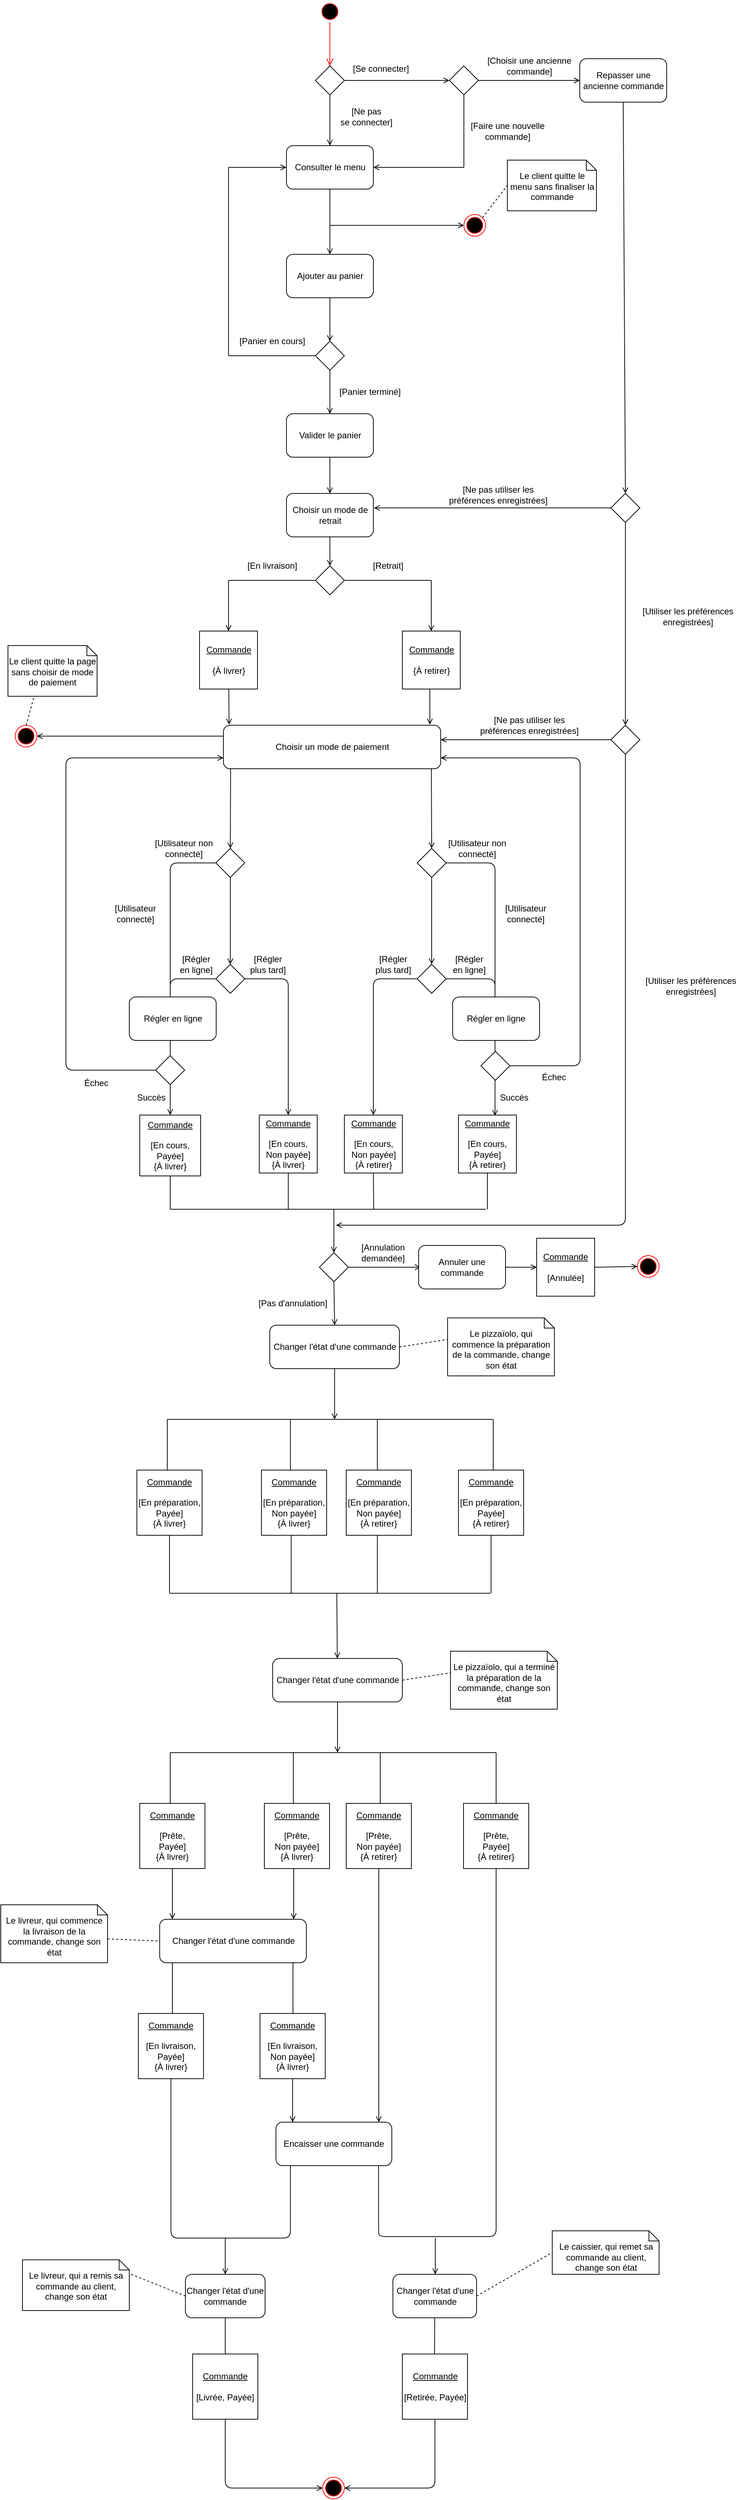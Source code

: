 <mxfile version="13.0.3" type="device"><diagram name="Page-1" id="0783ab3e-0a74-02c8-0abd-f7b4e66b4bec"><mxGraphModel dx="2881" dy="1176" grid="1" gridSize="10" guides="1" tooltips="1" connect="1" arrows="1" fold="1" page="1" pageScale="1" pageWidth="850" pageHeight="1100" background="#ffffff" math="0" shadow="0"><root><mxCell id="0"/><mxCell id="1" parent="0"/><mxCell id="glDgm6ormkpjMFwb1LlY-1" value="" style="ellipse;html=1;shape=startState;fillColor=#000000;strokeColor=#ff0000;" parent="1" vertex="1"><mxGeometry x="-30.5" y="470" width="30" height="30" as="geometry"/></mxCell><mxCell id="glDgm6ormkpjMFwb1LlY-2" value="" style="edgeStyle=orthogonalEdgeStyle;html=1;verticalAlign=bottom;endArrow=open;endSize=8;strokeColor=#ff0000;" parent="1" source="glDgm6ormkpjMFwb1LlY-1" edge="1"><mxGeometry relative="1" as="geometry"><mxPoint x="-15.5" y="560" as="targetPoint"/></mxGeometry></mxCell><mxCell id="glDgm6ormkpjMFwb1LlY-3" value="" style="rhombus;whiteSpace=wrap;html=1;" parent="1" vertex="1"><mxGeometry x="-35.5" y="560" width="40" height="40" as="geometry"/></mxCell><mxCell id="glDgm6ormkpjMFwb1LlY-4" value="" style="endArrow=open;html=1;exitX=1;exitY=0.5;exitDx=0;exitDy=0;endFill=0;" parent="1" source="glDgm6ormkpjMFwb1LlY-3" edge="1"><mxGeometry width="50" height="50" relative="1" as="geometry"><mxPoint x="9.5" y="580" as="sourcePoint"/><mxPoint x="149.5" y="580" as="targetPoint"/></mxGeometry></mxCell><mxCell id="glDgm6ormkpjMFwb1LlY-5" value="[Se connecter]" style="text;html=1;strokeColor=none;fillColor=none;align=center;verticalAlign=middle;whiteSpace=wrap;rounded=0;" parent="1" vertex="1"><mxGeometry x="9.5" y="554" width="90" height="20" as="geometry"/></mxCell><mxCell id="glDgm6ormkpjMFwb1LlY-6" value="" style="endArrow=none;html=1;exitX=0.5;exitY=1;exitDx=0;exitDy=0;" parent="1" source="glDgm6ormkpjMFwb1LlY-3" edge="1"><mxGeometry width="50" height="50" relative="1" as="geometry"><mxPoint x="279.5" y="670" as="sourcePoint"/><mxPoint x="-15.5" y="670" as="targetPoint"/></mxGeometry></mxCell><mxCell id="glDgm6ormkpjMFwb1LlY-7" value="[Ne pas&lt;br&gt;se connecter]" style="text;html=1;strokeColor=none;fillColor=none;align=center;verticalAlign=middle;whiteSpace=wrap;rounded=0;" parent="1" vertex="1"><mxGeometry x="-10.5" y="620" width="90" height="20" as="geometry"/></mxCell><mxCell id="t5PYLolgCMdTiSlX-gau-7" value="" style="edgeStyle=orthogonalEdgeStyle;rounded=0;orthogonalLoop=1;jettySize=auto;html=1;startArrow=open;startFill=0;endArrow=none;endFill=0;" parent="1" source="glDgm6ormkpjMFwb1LlY-8" target="glDgm6ormkpjMFwb1LlY-3" edge="1"><mxGeometry relative="1" as="geometry"/></mxCell><mxCell id="glDgm6ormkpjMFwb1LlY-8" value="Consulter le menu" style="rounded=1;whiteSpace=wrap;html=1;" parent="1" vertex="1"><mxGeometry x="-75.5" y="670" width="120" height="60" as="geometry"/></mxCell><mxCell id="glDgm6ormkpjMFwb1LlY-9" value="Repasser une ancienne commande" style="rounded=1;whiteSpace=wrap;html=1;" parent="1" vertex="1"><mxGeometry x="329.5" y="550" width="120" height="60" as="geometry"/></mxCell><mxCell id="glDgm6ormkpjMFwb1LlY-12" value="" style="rhombus;whiteSpace=wrap;html=1;" parent="1" vertex="1"><mxGeometry x="149.5" y="560" width="40" height="40" as="geometry"/></mxCell><mxCell id="glDgm6ormkpjMFwb1LlY-13" value="" style="endArrow=open;html=1;exitX=1;exitY=0.5;exitDx=0;exitDy=0;entryX=0;entryY=0.5;entryDx=0;entryDy=0;endFill=0;" parent="1" source="glDgm6ormkpjMFwb1LlY-12" target="glDgm6ormkpjMFwb1LlY-9" edge="1"><mxGeometry width="50" height="50" relative="1" as="geometry"><mxPoint x="279.5" y="670" as="sourcePoint"/><mxPoint x="329.5" y="620" as="targetPoint"/></mxGeometry></mxCell><mxCell id="glDgm6ormkpjMFwb1LlY-14" value="" style="endArrow=none;html=1;entryX=0.5;entryY=1;entryDx=0;entryDy=0;" parent="1" target="glDgm6ormkpjMFwb1LlY-12" edge="1"><mxGeometry width="50" height="50" relative="1" as="geometry"><mxPoint x="169.5" y="700" as="sourcePoint"/><mxPoint x="329.5" y="620" as="targetPoint"/></mxGeometry></mxCell><mxCell id="glDgm6ormkpjMFwb1LlY-15" value="" style="endArrow=none;html=1;exitX=1;exitY=0.5;exitDx=0;exitDy=0;startArrow=open;startFill=0;" parent="1" source="glDgm6ormkpjMFwb1LlY-8" edge="1"><mxGeometry width="50" height="50" relative="1" as="geometry"><mxPoint x="279.5" y="670" as="sourcePoint"/><mxPoint x="169.5" y="700" as="targetPoint"/></mxGeometry></mxCell><mxCell id="glDgm6ormkpjMFwb1LlY-16" value="" style="endArrow=none;html=1;entryX=0.5;entryY=1;entryDx=0;entryDy=0;endFill=0;startArrow=open;startFill=0;" parent="1" target="glDgm6ormkpjMFwb1LlY-8" edge="1"><mxGeometry width="50" height="50" relative="1" as="geometry"><mxPoint x="-15.5" y="820" as="sourcePoint"/><mxPoint x="369.5" y="790" as="targetPoint"/></mxGeometry></mxCell><mxCell id="glDgm6ormkpjMFwb1LlY-17" value="" style="endArrow=open;html=1;endFill=0;" parent="1" edge="1"><mxGeometry width="50" height="50" relative="1" as="geometry"><mxPoint x="-15.5" y="780" as="sourcePoint"/><mxPoint x="169.5" y="780" as="targetPoint"/></mxGeometry></mxCell><mxCell id="glDgm6ormkpjMFwb1LlY-19" value="&lt;br&gt;Le client quitte le menu sans finaliser la commande" style="shape=note;whiteSpace=wrap;html=1;size=14;verticalAlign=top;align=center;spacingTop=-6;" parent="1" vertex="1"><mxGeometry x="229.5" y="690" width="123" height="70" as="geometry"/></mxCell><mxCell id="glDgm6ormkpjMFwb1LlY-20" value="" style="endArrow=none;dashed=1;html=1;exitX=1;exitY=0;exitDx=0;exitDy=0;entryX=0;entryY=0.5;entryDx=0;entryDy=0;entryPerimeter=0;" parent="1" source="t5PYLolgCMdTiSlX-gau-8" target="glDgm6ormkpjMFwb1LlY-19" edge="1"><mxGeometry width="50" height="50" relative="1" as="geometry"><mxPoint x="203.642" y="765.858" as="sourcePoint"/><mxPoint x="369.5" y="790" as="targetPoint"/></mxGeometry></mxCell><mxCell id="glDgm6ormkpjMFwb1LlY-21" value="Ajouter au panier" style="rounded=1;whiteSpace=wrap;html=1;" parent="1" vertex="1"><mxGeometry x="-75.5" y="820" width="120" height="60" as="geometry"/></mxCell><mxCell id="glDgm6ormkpjMFwb1LlY-22" value="" style="endArrow=open;html=1;exitX=0.5;exitY=1;exitDx=0;exitDy=0;endFill=0;" parent="1" source="glDgm6ormkpjMFwb1LlY-21" edge="1"><mxGeometry width="50" height="50" relative="1" as="geometry"><mxPoint x="214.5" y="840" as="sourcePoint"/><mxPoint x="-15.5" y="940" as="targetPoint"/></mxGeometry></mxCell><mxCell id="glDgm6ormkpjMFwb1LlY-23" value="" style="rhombus;whiteSpace=wrap;html=1;" parent="1" vertex="1"><mxGeometry x="-35.5" y="940" width="40" height="40" as="geometry"/></mxCell><mxCell id="glDgm6ormkpjMFwb1LlY-24" value="" style="endArrow=none;html=1;exitX=0;exitY=0.5;exitDx=0;exitDy=0;" parent="1" source="glDgm6ormkpjMFwb1LlY-23" edge="1"><mxGeometry width="50" height="50" relative="1" as="geometry"><mxPoint x="214.5" y="840" as="sourcePoint"/><mxPoint x="-155.5" y="960" as="targetPoint"/></mxGeometry></mxCell><mxCell id="glDgm6ormkpjMFwb1LlY-25" value="" style="endArrow=none;html=1;" parent="1" edge="1"><mxGeometry width="50" height="50" relative="1" as="geometry"><mxPoint x="-155.5" y="960" as="sourcePoint"/><mxPoint x="-155.5" y="700" as="targetPoint"/><Array as="points"/></mxGeometry></mxCell><mxCell id="glDgm6ormkpjMFwb1LlY-27" value="" style="endArrow=open;html=1;entryX=0;entryY=0.5;entryDx=0;entryDy=0;endFill=0;" parent="1" target="glDgm6ormkpjMFwb1LlY-8" edge="1"><mxGeometry width="50" height="50" relative="1" as="geometry"><mxPoint x="-155.5" y="700" as="sourcePoint"/><mxPoint x="264.5" y="790" as="targetPoint"/></mxGeometry></mxCell><mxCell id="glDgm6ormkpjMFwb1LlY-28" value="" style="endArrow=open;html=1;exitX=0.5;exitY=1;exitDx=0;exitDy=0;entryX=0.5;entryY=0;entryDx=0;entryDy=0;endFill=0;" parent="1" source="glDgm6ormkpjMFwb1LlY-23" target="glDgm6ormkpjMFwb1LlY-32" edge="1"><mxGeometry width="50" height="50" relative="1" as="geometry"><mxPoint x="214.5" y="940" as="sourcePoint"/><mxPoint x="-15.5" y="1060" as="targetPoint"/></mxGeometry></mxCell><mxCell id="glDgm6ormkpjMFwb1LlY-29" value="[Panier terminé]" style="text;html=1;strokeColor=none;fillColor=none;align=center;verticalAlign=middle;whiteSpace=wrap;rounded=0;" parent="1" vertex="1"><mxGeometry x="-10.5" y="1000" width="100" height="20" as="geometry"/></mxCell><mxCell id="glDgm6ormkpjMFwb1LlY-30" value="[Panier en cours]" style="text;html=1;strokeColor=none;fillColor=none;align=center;verticalAlign=middle;whiteSpace=wrap;rounded=0;" parent="1" vertex="1"><mxGeometry x="-145.5" y="930" width="100" height="20" as="geometry"/></mxCell><mxCell id="glDgm6ormkpjMFwb1LlY-32" value="Valider le panier" style="rounded=1;whiteSpace=wrap;html=1;" parent="1" vertex="1"><mxGeometry x="-75.5" y="1040" width="120" height="60" as="geometry"/></mxCell><mxCell id="glDgm6ormkpjMFwb1LlY-33" value="" style="endArrow=open;html=1;exitX=0.5;exitY=1;exitDx=0;exitDy=0;entryX=0.5;entryY=0;entryDx=0;entryDy=0;endFill=0;" parent="1" source="glDgm6ormkpjMFwb1LlY-32" target="glDgm6ormkpjMFwb1LlY-39" edge="1"><mxGeometry width="50" height="50" relative="1" as="geometry"><mxPoint x="134.5" y="940" as="sourcePoint"/><mxPoint x="-15.5" y="1180" as="targetPoint"/></mxGeometry></mxCell><mxCell id="glDgm6ormkpjMFwb1LlY-35" value="" style="rhombus;whiteSpace=wrap;html=1;" parent="1" vertex="1"><mxGeometry x="-35.5" y="1250" width="40" height="40" as="geometry"/></mxCell><mxCell id="glDgm6ormkpjMFwb1LlY-36" value="" style="endArrow=none;html=1;exitX=1;exitY=0.5;exitDx=0;exitDy=0;" parent="1" source="glDgm6ormkpjMFwb1LlY-35" edge="1"><mxGeometry width="50" height="50" relative="1" as="geometry"><mxPoint x="124.5" y="1130" as="sourcePoint"/><mxPoint x="124.5" y="1270" as="targetPoint"/></mxGeometry></mxCell><mxCell id="glDgm6ormkpjMFwb1LlY-37" value="" style="endArrow=none;html=1;exitX=0;exitY=0.5;exitDx=0;exitDy=0;" parent="1" source="glDgm6ormkpjMFwb1LlY-35" edge="1"><mxGeometry width="50" height="50" relative="1" as="geometry"><mxPoint x="124.5" y="1130" as="sourcePoint"/><mxPoint x="-155.5" y="1270" as="targetPoint"/></mxGeometry></mxCell><mxCell id="glDgm6ormkpjMFwb1LlY-38" value="[En livraison]" style="text;html=1;strokeColor=none;fillColor=none;align=center;verticalAlign=middle;whiteSpace=wrap;rounded=0;" parent="1" vertex="1"><mxGeometry x="-135.5" y="1240" width="80" height="20" as="geometry"/></mxCell><mxCell id="glDgm6ormkpjMFwb1LlY-39" value="Choisir un mode de retrait" style="rounded=1;whiteSpace=wrap;html=1;" parent="1" vertex="1"><mxGeometry x="-75.5" y="1150" width="120" height="60" as="geometry"/></mxCell><mxCell id="glDgm6ormkpjMFwb1LlY-40" value="" style="endArrow=open;html=1;exitX=0.5;exitY=1;exitDx=0;exitDy=0;entryX=0.5;entryY=0;entryDx=0;entryDy=0;startArrow=none;startFill=0;endFill=0;" parent="1" source="glDgm6ormkpjMFwb1LlY-39" target="glDgm6ormkpjMFwb1LlY-35" edge="1"><mxGeometry width="50" height="50" relative="1" as="geometry"><mxPoint x="124.5" y="1060" as="sourcePoint"/><mxPoint x="174.5" y="1010" as="targetPoint"/></mxGeometry></mxCell><mxCell id="glDgm6ormkpjMFwb1LlY-41" value="[Retrait]" style="text;html=1;strokeColor=none;fillColor=none;align=center;verticalAlign=middle;whiteSpace=wrap;rounded=0;" parent="1" vertex="1"><mxGeometry x="24.5" y="1240" width="80" height="20" as="geometry"/></mxCell><mxCell id="glDgm6ormkpjMFwb1LlY-42" value="" style="endArrow=open;html=1;entryX=0.5;entryY=0;entryDx=0;entryDy=0;endFill=0;" parent="1" target="glDgm6ormkpjMFwb1LlY-53" edge="1"><mxGeometry width="50" height="50" relative="1" as="geometry"><mxPoint x="124.5" y="1270" as="sourcePoint"/><mxPoint x="124.5" y="1350" as="targetPoint"/></mxGeometry></mxCell><mxCell id="glDgm6ormkpjMFwb1LlY-43" value="" style="endArrow=open;html=1;entryX=0.026;entryY=-0.017;entryDx=0;entryDy=0;entryPerimeter=0;startArrow=none;startFill=0;endFill=0;" parent="1" source="glDgm6ormkpjMFwb1LlY-51" target="glDgm6ormkpjMFwb1LlY-44" edge="1"><mxGeometry width="50" height="50" relative="1" as="geometry"><mxPoint x="-155.5" y="1270" as="sourcePoint"/><mxPoint x="-165.5" y="1330" as="targetPoint"/></mxGeometry></mxCell><mxCell id="glDgm6ormkpjMFwb1LlY-44" value="Choisir un mode de paiement" style="rounded=1;whiteSpace=wrap;html=1;" parent="1" vertex="1"><mxGeometry x="-162.5" y="1470" width="300" height="60" as="geometry"/></mxCell><mxCell id="glDgm6ormkpjMFwb1LlY-45" value="" style="endArrow=open;html=1;exitX=0.5;exitY=1;exitDx=0;exitDy=0;endFill=0;entryX=0.5;entryY=0;entryDx=0;entryDy=0;" parent="1" source="tCuGm7VKqa7q5kzQoh0H-3" target="glDgm6ormkpjMFwb1LlY-54" edge="1"><mxGeometry width="50" height="50" relative="1" as="geometry"><mxPoint x="269.5" y="1400" as="sourcePoint"/><mxPoint x="-217.5" y="1740" as="targetPoint"/></mxGeometry></mxCell><mxCell id="glDgm6ormkpjMFwb1LlY-46" value="" style="endArrow=open;html=1;entryX=0.5;entryY=0;entryDx=0;entryDy=0;startArrow=none;startFill=0;endFill=0;" parent="1" target="glDgm6ormkpjMFwb1LlY-57" edge="1" source="tCuGm7VKqa7q5kzQoh0H-11"><mxGeometry width="50" height="50" relative="1" as="geometry"><mxPoint x="125.5" y="1531" as="sourcePoint"/><mxPoint x="127.5" y="1640" as="targetPoint"/></mxGeometry></mxCell><mxCell id="glDgm6ormkpjMFwb1LlY-50" value="" style="endArrow=none;html=1;" parent="1" source="glDgm6ormkpjMFwb1LlY-54" edge="1"><mxGeometry width="50" height="50" relative="1" as="geometry"><mxPoint x="-233" y="1820" as="sourcePoint"/><mxPoint x="-153" y="1820" as="targetPoint"/></mxGeometry></mxCell><mxCell id="glDgm6ormkpjMFwb1LlY-51" value="&lt;u&gt;Commande&lt;br&gt;&lt;br&gt;{&lt;/u&gt;À livrer}" style="whiteSpace=wrap;html=1;aspect=fixed;" parent="1" vertex="1"><mxGeometry x="-195.5" y="1340" width="80" height="80" as="geometry"/></mxCell><mxCell id="glDgm6ormkpjMFwb1LlY-52" value="" style="endArrow=open;html=1;entryX=0.5;entryY=0;entryDx=0;entryDy=0;startArrow=none;startFill=0;endFill=0;" parent="1" target="glDgm6ormkpjMFwb1LlY-51" edge="1"><mxGeometry width="50" height="50" relative="1" as="geometry"><mxPoint x="-155.5" y="1270" as="sourcePoint"/><mxPoint x="-155.9" y="1470.6" as="targetPoint"/></mxGeometry></mxCell><mxCell id="glDgm6ormkpjMFwb1LlY-53" value="&lt;u&gt;Commande&lt;br&gt;&lt;br&gt;{&lt;/u&gt;À retirer}" style="whiteSpace=wrap;html=1;aspect=fixed;" parent="1" vertex="1"><mxGeometry x="84.5" y="1340" width="80" height="80" as="geometry"/></mxCell><mxCell id="glDgm6ormkpjMFwb1LlY-54" value="" style="rhombus;whiteSpace=wrap;html=1;" parent="1" vertex="1"><mxGeometry x="-173" y="1800" width="40" height="40" as="geometry"/></mxCell><mxCell id="glDgm6ormkpjMFwb1LlY-57" value="" style="rhombus;whiteSpace=wrap;html=1;" parent="1" vertex="1"><mxGeometry x="105" y="1800" width="40" height="40" as="geometry"/></mxCell><mxCell id="glDgm6ormkpjMFwb1LlY-63" value="&lt;u&gt;Commande&lt;br&gt;&lt;/u&gt;&lt;br&gt;[En cours, Non payée]&lt;br&gt;{À retirer}" style="whiteSpace=wrap;html=1;aspect=fixed;" parent="1" vertex="1"><mxGeometry x="4.5" y="2008" width="80" height="80" as="geometry"/></mxCell><mxCell id="glDgm6ormkpjMFwb1LlY-64" value="[Régler en ligne]" style="text;html=1;strokeColor=none;fillColor=none;align=center;verticalAlign=middle;whiteSpace=wrap;rounded=0;" parent="1" vertex="1"><mxGeometry x="-226" y="1790" width="52" height="20" as="geometry"/></mxCell><mxCell id="glDgm6ormkpjMFwb1LlY-65" value="[Régler en ligne]" style="text;html=1;strokeColor=none;fillColor=none;align=center;verticalAlign=middle;whiteSpace=wrap;rounded=0;" parent="1" vertex="1"><mxGeometry x="151" y="1790" width="52" height="20" as="geometry"/></mxCell><mxCell id="glDgm6ormkpjMFwb1LlY-66" value="[Régler plus tard]" style="text;html=1;strokeColor=none;fillColor=none;align=center;verticalAlign=middle;whiteSpace=wrap;rounded=0;" parent="1" vertex="1"><mxGeometry x="-133" y="1790" width="64" height="20" as="geometry"/></mxCell><mxCell id="glDgm6ormkpjMFwb1LlY-67" value="[Régler plus tard]" style="text;html=1;strokeColor=none;fillColor=none;align=center;verticalAlign=middle;whiteSpace=wrap;rounded=0;" parent="1" vertex="1"><mxGeometry x="40" y="1790" width="64" height="20" as="geometry"/></mxCell><mxCell id="glDgm6ormkpjMFwb1LlY-68" value="&lt;u&gt;Commande&lt;br&gt;&lt;/u&gt;&lt;br&gt;[En cours,&lt;br&gt;Payée]&lt;br&gt;{À retirer}" style="whiteSpace=wrap;html=1;aspect=fixed;" parent="1" vertex="1"><mxGeometry x="162" y="2008" width="80" height="80" as="geometry"/></mxCell><mxCell id="glDgm6ormkpjMFwb1LlY-69" value="&lt;u&gt;Commande&lt;br&gt;&lt;/u&gt;&lt;br&gt;[En cours,&lt;br&gt;Non payée]&lt;br&gt;{À livrer}" style="whiteSpace=wrap;html=1;aspect=fixed;" parent="1" vertex="1"><mxGeometry x="-113" y="2008" width="80" height="80" as="geometry"/></mxCell><mxCell id="glDgm6ormkpjMFwb1LlY-70" value="&lt;u&gt;Commande&lt;br&gt;&lt;/u&gt;&lt;br&gt;[En cours,&lt;br&gt;Payée]&lt;br&gt;{À livrer}" style="whiteSpace=wrap;html=1;aspect=fixed;" parent="1" vertex="1"><mxGeometry x="-278" y="2008" width="84" height="84" as="geometry"/></mxCell><mxCell id="glDgm6ormkpjMFwb1LlY-71" value="" style="endArrow=none;html=1;exitX=0.5;exitY=1;exitDx=0;exitDy=0;" parent="1" source="glDgm6ormkpjMFwb1LlY-70" edge="1"><mxGeometry width="50" height="50" relative="1" as="geometry"><mxPoint x="-90" y="2088" as="sourcePoint"/><mxPoint x="-236" y="2138" as="targetPoint"/></mxGeometry></mxCell><mxCell id="glDgm6ormkpjMFwb1LlY-72" value="" style="endArrow=none;html=1;exitX=0.5;exitY=1;exitDx=0;exitDy=0;" parent="1" source="glDgm6ormkpjMFwb1LlY-69" edge="1"><mxGeometry width="50" height="50" relative="1" as="geometry"><mxPoint x="-90" y="2088" as="sourcePoint"/><mxPoint x="-73" y="2138" as="targetPoint"/></mxGeometry></mxCell><mxCell id="glDgm6ormkpjMFwb1LlY-73" value="" style="endArrow=none;html=1;exitX=0.5;exitY=1;exitDx=0;exitDy=0;" parent="1" source="glDgm6ormkpjMFwb1LlY-68" edge="1"><mxGeometry width="50" height="50" relative="1" as="geometry"><mxPoint x="-90" y="2088" as="sourcePoint"/><mxPoint x="202" y="2138" as="targetPoint"/></mxGeometry></mxCell><mxCell id="glDgm6ormkpjMFwb1LlY-74" value="" style="endArrow=none;html=1;exitX=0.5;exitY=1;exitDx=0;exitDy=0;" parent="1" source="glDgm6ormkpjMFwb1LlY-63" edge="1"><mxGeometry width="50" height="50" relative="1" as="geometry"><mxPoint x="220" y="2128" as="sourcePoint"/><mxPoint x="45" y="2138" as="targetPoint"/></mxGeometry></mxCell><mxCell id="glDgm6ormkpjMFwb1LlY-77" value="" style="endArrow=none;html=1;" parent="1" edge="1"><mxGeometry width="50" height="50" relative="1" as="geometry"><mxPoint x="-236" y="2138" as="sourcePoint"/><mxPoint x="200" y="2138" as="targetPoint"/></mxGeometry></mxCell><mxCell id="glDgm6ormkpjMFwb1LlY-78" value="" style="endArrow=none;html=1;endFill=0;startArrow=open;startFill=0;" parent="1" edge="1"><mxGeometry width="50" height="50" relative="1" as="geometry"><mxPoint x="-10" y="2198" as="sourcePoint"/><mxPoint x="-10" y="2138" as="targetPoint"/></mxGeometry></mxCell><mxCell id="glDgm6ormkpjMFwb1LlY-80" value="" style="rhombus;whiteSpace=wrap;html=1;" parent="1" vertex="1"><mxGeometry x="-30" y="2198" width="40" height="40" as="geometry"/></mxCell><mxCell id="glDgm6ormkpjMFwb1LlY-100" value="" style="endArrow=none;html=1;entryX=0.5;entryY=1;entryDx=0;entryDy=0;exitX=0.5;exitY=0;exitDx=0;exitDy=0;endFill=0;startArrow=open;startFill=0;" parent="1" source="glDgm6ormkpjMFwb1LlY-101" target="glDgm6ormkpjMFwb1LlY-9" edge="1"><mxGeometry width="50" height="50" relative="1" as="geometry"><mxPoint x="392.5" y="1130" as="sourcePoint"/><mxPoint x="42.5" y="970" as="targetPoint"/></mxGeometry></mxCell><mxCell id="glDgm6ormkpjMFwb1LlY-101" value="" style="rhombus;whiteSpace=wrap;html=1;" parent="1" vertex="1"><mxGeometry x="372.5" y="1150" width="40" height="40" as="geometry"/></mxCell><mxCell id="glDgm6ormkpjMFwb1LlY-104" value="" style="endArrow=none;html=1;entryX=0;entryY=0.5;entryDx=0;entryDy=0;exitX=1.008;exitY=0.333;exitDx=0;exitDy=0;exitPerimeter=0;startArrow=open;startFill=0;" parent="1" source="glDgm6ormkpjMFwb1LlY-39" target="glDgm6ormkpjMFwb1LlY-101" edge="1"><mxGeometry width="50" height="50" relative="1" as="geometry"><mxPoint x="-7.5" y="1020" as="sourcePoint"/><mxPoint x="42.5" y="970" as="targetPoint"/></mxGeometry></mxCell><mxCell id="glDgm6ormkpjMFwb1LlY-105" value="[Ne pas utiliser les préférences enregistrées]" style="text;html=1;strokeColor=none;fillColor=none;align=center;verticalAlign=middle;whiteSpace=wrap;rounded=0;" parent="1" vertex="1"><mxGeometry x="137.5" y="1142" width="158" height="20" as="geometry"/></mxCell><mxCell id="glDgm6ormkpjMFwb1LlY-106" value="" style="endArrow=none;html=1;entryX=0.5;entryY=1;entryDx=0;entryDy=0;startArrow=open;startFill=0;" parent="1" target="glDgm6ormkpjMFwb1LlY-101" edge="1"><mxGeometry width="50" height="50" relative="1" as="geometry"><mxPoint x="392.5" y="1470" as="sourcePoint"/><mxPoint x="42.5" y="1270" as="targetPoint"/></mxGeometry></mxCell><mxCell id="glDgm6ormkpjMFwb1LlY-107" value="[Utiliser les préférences enregistrées]" style="text;html=1;strokeColor=none;fillColor=none;align=center;verticalAlign=middle;whiteSpace=wrap;rounded=0;" parent="1" vertex="1"><mxGeometry x="409" y="1310" width="140" height="20" as="geometry"/></mxCell><mxCell id="glDgm6ormkpjMFwb1LlY-110" value="" style="rhombus;whiteSpace=wrap;html=1;" parent="1" vertex="1"><mxGeometry x="372.5" y="1470" width="40" height="40" as="geometry"/></mxCell><mxCell id="glDgm6ormkpjMFwb1LlY-111" value="" style="endArrow=none;html=1;entryX=0;entryY=0.5;entryDx=0;entryDy=0;exitX=1;exitY=0.333;exitDx=0;exitDy=0;exitPerimeter=0;startArrow=open;startFill=0;" parent="1" source="glDgm6ormkpjMFwb1LlY-44" target="glDgm6ormkpjMFwb1LlY-110" edge="1"><mxGeometry width="50" height="50" relative="1" as="geometry"><mxPoint x="-7.5" y="1520" as="sourcePoint"/><mxPoint x="42.5" y="1470" as="targetPoint"/></mxGeometry></mxCell><mxCell id="glDgm6ormkpjMFwb1LlY-119" value="" style="ellipse;html=1;shape=endState;fillColor=#000000;strokeColor=#ff0000;" parent="1" vertex="1"><mxGeometry x="-25.5" y="3888" width="30" height="30" as="geometry"/></mxCell><mxCell id="t5PYLolgCMdTiSlX-gau-1" value="[Choisir une ancienne commande]" style="text;html=1;strokeColor=none;fillColor=none;align=center;verticalAlign=middle;whiteSpace=wrap;rounded=0;" parent="1" vertex="1"><mxGeometry x="199.5" y="550" width="120" height="20" as="geometry"/></mxCell><mxCell id="t5PYLolgCMdTiSlX-gau-2" value="[Faire une nouvelle commande]" style="text;html=1;strokeColor=none;fillColor=none;align=center;verticalAlign=middle;whiteSpace=wrap;rounded=0;" parent="1" vertex="1"><mxGeometry x="169.5" y="640" width="120" height="20" as="geometry"/></mxCell><mxCell id="t5PYLolgCMdTiSlX-gau-3" value="[Utiliser les préférences enregistrées]" style="text;html=1;strokeColor=none;fillColor=none;align=center;verticalAlign=middle;whiteSpace=wrap;rounded=0;" parent="1" vertex="1"><mxGeometry x="412.5" y="1820" width="140" height="20" as="geometry"/></mxCell><mxCell id="t5PYLolgCMdTiSlX-gau-4" value="[Ne pas utiliser les préférences enregistrées]" style="text;html=1;strokeColor=none;fillColor=none;align=center;verticalAlign=middle;whiteSpace=wrap;rounded=0;" parent="1" vertex="1"><mxGeometry x="180.5" y="1460" width="158" height="20" as="geometry"/></mxCell><mxCell id="t5PYLolgCMdTiSlX-gau-8" value="" style="ellipse;html=1;shape=endState;fillColor=#000000;strokeColor=#ff0000;" parent="1" vertex="1"><mxGeometry x="169.5" y="765" width="30" height="30" as="geometry"/></mxCell><mxCell id="t5PYLolgCMdTiSlX-gau-39" value="" style="endArrow=none;html=1;exitX=0.5;exitY=1;exitDx=0;exitDy=0;" parent="1" source="t5PYLolgCMdTiSlX-gau-18" edge="1"><mxGeometry width="50" height="50" relative="1" as="geometry"><mxPoint x="-190" y="2648" as="sourcePoint"/><mxPoint x="-237" y="2668" as="targetPoint"/></mxGeometry></mxCell><mxCell id="glDgm6ormkpjMFwb1LlY-85" value="" style="endArrow=open;html=1;exitX=0.5;exitY=1;exitDx=0;exitDy=0;entryX=0.5;entryY=0;entryDx=0;entryDy=0;endFill=0;" parent="1" source="glDgm6ormkpjMFwb1LlY-80" target="glDgm6ormkpjMFwb1LlY-120" edge="1"><mxGeometry width="50" height="50" relative="1" as="geometry"><mxPoint x="-20" y="2208" as="sourcePoint"/><mxPoint x="-10" y="2318" as="targetPoint"/></mxGeometry></mxCell><mxCell id="glDgm6ormkpjMFwb1LlY-115" value="[Pas d'annulation]" style="text;html=1;strokeColor=none;fillColor=none;align=center;verticalAlign=middle;whiteSpace=wrap;rounded=0;" parent="1" vertex="1"><mxGeometry x="-120" y="2258" width="107" height="20" as="geometry"/></mxCell><mxCell id="glDgm6ormkpjMFwb1LlY-120" value="Changer l'état d'une commande" style="rounded=1;whiteSpace=wrap;html=1;" parent="1" vertex="1"><mxGeometry x="-98.5" y="2298" width="179" height="60" as="geometry"/></mxCell><mxCell id="glDgm6ormkpjMFwb1LlY-121" value="" style="endArrow=open;html=1;exitX=0.5;exitY=1;exitDx=0;exitDy=0;endFill=0;" parent="1" source="glDgm6ormkpjMFwb1LlY-120" edge="1"><mxGeometry width="50" height="50" relative="1" as="geometry"><mxPoint x="-10" y="2328" as="sourcePoint"/><mxPoint x="-9" y="2428" as="targetPoint"/></mxGeometry></mxCell><mxCell id="t5PYLolgCMdTiSlX-gau-10" value="" style="endArrow=none;dashed=1;html=1;exitX=1;exitY=0.5;exitDx=0;exitDy=0;entryX=0.004;entryY=0.371;entryDx=0;entryDy=0;entryPerimeter=0;" parent="1" source="glDgm6ormkpjMFwb1LlY-120" target="t5PYLolgCMdTiSlX-gau-11" edge="1"><mxGeometry width="50" height="50" relative="1" as="geometry"><mxPoint x="200" y="2398" as="sourcePoint"/><mxPoint x="150" y="2308" as="targetPoint"/></mxGeometry></mxCell><mxCell id="t5PYLolgCMdTiSlX-gau-11" value="&lt;br&gt;Le pizzaïolo, qui commence la préparation de la commande, change son état" style="shape=note;whiteSpace=wrap;html=1;size=14;verticalAlign=top;align=center;spacingTop=-6;" parent="1" vertex="1"><mxGeometry x="147" y="2288" width="147.5" height="80" as="geometry"/></mxCell><mxCell id="t5PYLolgCMdTiSlX-gau-13" value="" style="endArrow=none;html=1;" parent="1" edge="1"><mxGeometry width="50" height="50" relative="1" as="geometry"><mxPoint x="-240" y="2428" as="sourcePoint"/><mxPoint x="210" y="2428" as="targetPoint"/></mxGeometry></mxCell><mxCell id="t5PYLolgCMdTiSlX-gau-14" value="" style="endArrow=none;html=1;" parent="1" edge="1"><mxGeometry width="50" height="50" relative="1" as="geometry"><mxPoint x="210" y="2428" as="sourcePoint"/><mxPoint x="210" y="2498" as="targetPoint"/></mxGeometry></mxCell><mxCell id="t5PYLolgCMdTiSlX-gau-15" value="" style="endArrow=none;html=1;" parent="1" edge="1"><mxGeometry width="50" height="50" relative="1" as="geometry"><mxPoint x="50" y="2428" as="sourcePoint"/><mxPoint x="50" y="2498" as="targetPoint"/></mxGeometry></mxCell><mxCell id="t5PYLolgCMdTiSlX-gau-16" value="" style="endArrow=none;html=1;" parent="1" edge="1"><mxGeometry width="50" height="50" relative="1" as="geometry"><mxPoint x="-70" y="2428" as="sourcePoint"/><mxPoint x="-70" y="2498" as="targetPoint"/></mxGeometry></mxCell><mxCell id="t5PYLolgCMdTiSlX-gau-17" value="" style="endArrow=none;html=1;" parent="1" edge="1"><mxGeometry width="50" height="50" relative="1" as="geometry"><mxPoint x="-240" y="2428" as="sourcePoint"/><mxPoint x="-240" y="2498" as="targetPoint"/></mxGeometry></mxCell><mxCell id="t5PYLolgCMdTiSlX-gau-18" value="&lt;u&gt;Commande&lt;br&gt;&lt;/u&gt;&lt;br&gt;[En préparation,&lt;br&gt;Payée]&lt;br&gt;{À livrer}" style="whiteSpace=wrap;html=1;aspect=fixed;" parent="1" vertex="1"><mxGeometry x="-282" y="2498" width="90" height="90" as="geometry"/></mxCell><mxCell id="t5PYLolgCMdTiSlX-gau-19" value="&lt;u&gt;Commande&lt;br&gt;&lt;/u&gt;&lt;br&gt;[En préparation,&lt;br&gt;Non payée]&lt;br&gt;{À livrer}" style="whiteSpace=wrap;html=1;aspect=fixed;" parent="1" vertex="1"><mxGeometry x="-110" y="2498" width="90" height="90" as="geometry"/></mxCell><mxCell id="t5PYLolgCMdTiSlX-gau-20" value="&lt;u&gt;Commande&lt;br&gt;&lt;/u&gt;&lt;br&gt;[En préparation,&lt;br&gt;Payée]&lt;br&gt;{À retirer}" style="whiteSpace=wrap;html=1;aspect=fixed;" parent="1" vertex="1"><mxGeometry x="162" y="2498" width="90" height="90" as="geometry"/></mxCell><mxCell id="t5PYLolgCMdTiSlX-gau-21" value="&lt;u&gt;Commande&lt;br&gt;&lt;/u&gt;&lt;br&gt;[En préparation, Non payée]&lt;br&gt;{À retirer}" style="whiteSpace=wrap;html=1;aspect=fixed;" parent="1" vertex="1"><mxGeometry x="7" y="2498" width="90" height="90" as="geometry"/></mxCell><mxCell id="t5PYLolgCMdTiSlX-gau-40" value="" style="endArrow=none;html=1;exitX=0.5;exitY=1;exitDx=0;exitDy=0;" parent="1" edge="1"><mxGeometry width="50" height="50" relative="1" as="geometry"><mxPoint x="-69" y="2588" as="sourcePoint"/><mxPoint x="-69" y="2668" as="targetPoint"/></mxGeometry></mxCell><mxCell id="t5PYLolgCMdTiSlX-gau-42" value="" style="endArrow=none;html=1;exitX=0.5;exitY=1;exitDx=0;exitDy=0;" parent="1" edge="1"><mxGeometry width="50" height="50" relative="1" as="geometry"><mxPoint x="50" y="2588" as="sourcePoint"/><mxPoint x="50" y="2668" as="targetPoint"/></mxGeometry></mxCell><mxCell id="t5PYLolgCMdTiSlX-gau-43" value="" style="endArrow=none;html=1;exitX=0.5;exitY=1;exitDx=0;exitDy=0;" parent="1" edge="1"><mxGeometry width="50" height="50" relative="1" as="geometry"><mxPoint x="207" y="2588" as="sourcePoint"/><mxPoint x="207" y="2668" as="targetPoint"/></mxGeometry></mxCell><mxCell id="t5PYLolgCMdTiSlX-gau-44" value="" style="endArrow=none;html=1;" parent="1" edge="1"><mxGeometry width="50" height="50" relative="1" as="geometry"><mxPoint x="-237" y="2668" as="sourcePoint"/><mxPoint x="206" y="2668" as="targetPoint"/></mxGeometry></mxCell><mxCell id="t5PYLolgCMdTiSlX-gau-24" value="" style="endArrow=open;html=1;endFill=0;" parent="1" target="t5PYLolgCMdTiSlX-gau-26" edge="1"><mxGeometry width="50" height="50" relative="1" as="geometry"><mxPoint x="-6" y="2668" as="sourcePoint"/><mxPoint x="70" y="2718" as="targetPoint"/></mxGeometry></mxCell><mxCell id="t5PYLolgCMdTiSlX-gau-26" value="Changer l'état d'une commande" style="rounded=1;whiteSpace=wrap;html=1;" parent="1" vertex="1"><mxGeometry x="-94.5" y="2758" width="179" height="60" as="geometry"/></mxCell><mxCell id="t5PYLolgCMdTiSlX-gau-27" value="" style="endArrow=open;html=1;exitX=0.5;exitY=1;exitDx=0;exitDy=0;endFill=0;" parent="1" source="t5PYLolgCMdTiSlX-gau-26" edge="1"><mxGeometry width="50" height="50" relative="1" as="geometry"><mxPoint x="-6" y="2788" as="sourcePoint"/><mxPoint x="-5" y="2888" as="targetPoint"/></mxGeometry></mxCell><mxCell id="t5PYLolgCMdTiSlX-gau-28" value="" style="endArrow=none;dashed=1;html=1;exitX=1;exitY=0.5;exitDx=0;exitDy=0;entryX=0.004;entryY=0.371;entryDx=0;entryDy=0;entryPerimeter=0;" parent="1" source="t5PYLolgCMdTiSlX-gau-26" target="t5PYLolgCMdTiSlX-gau-29" edge="1"><mxGeometry width="50" height="50" relative="1" as="geometry"><mxPoint x="204" y="2858" as="sourcePoint"/><mxPoint x="154" y="2768" as="targetPoint"/></mxGeometry></mxCell><mxCell id="t5PYLolgCMdTiSlX-gau-29" value="&lt;br&gt;Le pizzaïolo, qui a terminé la préparation de la commande, change son état" style="shape=note;whiteSpace=wrap;html=1;size=14;verticalAlign=top;align=center;spacingTop=-6;" parent="1" vertex="1"><mxGeometry x="151" y="2748" width="147.5" height="80" as="geometry"/></mxCell><mxCell id="t5PYLolgCMdTiSlX-gau-30" value="" style="endArrow=none;html=1;" parent="1" edge="1"><mxGeometry width="50" height="50" relative="1" as="geometry"><mxPoint x="-236" y="2888" as="sourcePoint"/><mxPoint x="214" y="2888" as="targetPoint"/></mxGeometry></mxCell><mxCell id="t5PYLolgCMdTiSlX-gau-31" value="" style="endArrow=none;html=1;" parent="1" edge="1"><mxGeometry width="50" height="50" relative="1" as="geometry"><mxPoint x="214" y="2888" as="sourcePoint"/><mxPoint x="214" y="2958" as="targetPoint"/></mxGeometry></mxCell><mxCell id="t5PYLolgCMdTiSlX-gau-32" value="" style="endArrow=none;html=1;" parent="1" edge="1"><mxGeometry width="50" height="50" relative="1" as="geometry"><mxPoint x="54" y="2888" as="sourcePoint"/><mxPoint x="54" y="2958" as="targetPoint"/></mxGeometry></mxCell><mxCell id="t5PYLolgCMdTiSlX-gau-33" value="" style="endArrow=none;html=1;" parent="1" edge="1"><mxGeometry width="50" height="50" relative="1" as="geometry"><mxPoint x="-66" y="2888" as="sourcePoint"/><mxPoint x="-66" y="2958" as="targetPoint"/></mxGeometry></mxCell><mxCell id="t5PYLolgCMdTiSlX-gau-34" value="" style="endArrow=none;html=1;" parent="1" edge="1"><mxGeometry width="50" height="50" relative="1" as="geometry"><mxPoint x="-236" y="2888" as="sourcePoint"/><mxPoint x="-236" y="2958" as="targetPoint"/></mxGeometry></mxCell><mxCell id="t5PYLolgCMdTiSlX-gau-35" value="&lt;u&gt;Commande&lt;br&gt;&lt;/u&gt;&lt;br&gt;[Prête,&lt;br&gt;Payée]&lt;br&gt;{À livrer}" style="whiteSpace=wrap;html=1;aspect=fixed;" parent="1" vertex="1"><mxGeometry x="-278" y="2958" width="90" height="90" as="geometry"/></mxCell><mxCell id="t5PYLolgCMdTiSlX-gau-36" value="&lt;u&gt;Commande&lt;br&gt;&lt;/u&gt;&lt;br&gt;[Prête,&lt;br&gt;Non payée]&lt;br&gt;{À livrer}" style="whiteSpace=wrap;html=1;aspect=fixed;" parent="1" vertex="1"><mxGeometry x="-106" y="2958" width="90" height="90" as="geometry"/></mxCell><mxCell id="t5PYLolgCMdTiSlX-gau-37" value="&lt;u&gt;Commande&lt;br&gt;&lt;/u&gt;&lt;br&gt;[Prête,&lt;br&gt;Payée]&lt;br&gt;{À retirer}" style="whiteSpace=wrap;html=1;aspect=fixed;" parent="1" vertex="1"><mxGeometry x="169" y="2958" width="90" height="90" as="geometry"/></mxCell><mxCell id="t5PYLolgCMdTiSlX-gau-38" value="&lt;u&gt;Commande&lt;br&gt;&lt;/u&gt;&lt;br&gt;[Prête, &lt;br&gt;Non payée]&lt;br&gt;{À retirer}" style="whiteSpace=wrap;html=1;aspect=fixed;" parent="1" vertex="1"><mxGeometry x="7" y="2958" width="90" height="90" as="geometry"/></mxCell><mxCell id="t5PYLolgCMdTiSlX-gau-58" value="" style="endArrow=open;html=1;exitX=0.5;exitY=1;exitDx=0;exitDy=0;endFill=0;" parent="1" source="t5PYLolgCMdTiSlX-gau-35" edge="1"><mxGeometry width="50" height="50" relative="1" as="geometry"><mxPoint x="170" y="3088" as="sourcePoint"/><mxPoint x="-233" y="3118" as="targetPoint"/></mxGeometry></mxCell><mxCell id="t5PYLolgCMdTiSlX-gau-59" value="" style="endArrow=open;html=1;exitX=0.5;exitY=1;exitDx=0;exitDy=0;endFill=0;" parent="1" edge="1"><mxGeometry width="50" height="50" relative="1" as="geometry"><mxPoint x="-65.5" y="3048" as="sourcePoint"/><mxPoint x="-65.5" y="3118" as="targetPoint"/></mxGeometry></mxCell><mxCell id="t5PYLolgCMdTiSlX-gau-60" value="Changer l'état d'une commande" style="rounded=1;whiteSpace=wrap;html=1;" parent="1" vertex="1"><mxGeometry x="-250.5" y="3118" width="202.5" height="60" as="geometry"/></mxCell><mxCell id="t5PYLolgCMdTiSlX-gau-61" value="&lt;br&gt;Le livreur, qui commence la livraison de la commande, change son état" style="shape=note;whiteSpace=wrap;html=1;size=14;verticalAlign=top;align=center;spacingTop=-6;" parent="1" vertex="1"><mxGeometry x="-470" y="3098" width="147.5" height="80" as="geometry"/></mxCell><mxCell id="t5PYLolgCMdTiSlX-gau-62" value="" style="endArrow=none;dashed=1;html=1;exitX=0;exitY=0;exitDx=147.5;exitDy=47;exitPerimeter=0;entryX=0;entryY=0.5;entryDx=0;entryDy=0;" parent="1" source="t5PYLolgCMdTiSlX-gau-61" target="t5PYLolgCMdTiSlX-gau-60" edge="1"><mxGeometry width="50" height="50" relative="1" as="geometry"><mxPoint x="170" y="3088" as="sourcePoint"/><mxPoint x="220" y="3038" as="targetPoint"/></mxGeometry></mxCell><mxCell id="t5PYLolgCMdTiSlX-gau-45" value="" style="endArrow=none;html=1;exitX=0.5;exitY=1;exitDx=0;exitDy=0;" parent="1" edge="1"><mxGeometry width="50" height="50" relative="1" as="geometry"><mxPoint x="-233" y="3178" as="sourcePoint"/><mxPoint x="-233" y="3248" as="targetPoint"/></mxGeometry></mxCell><mxCell id="t5PYLolgCMdTiSlX-gau-49" value="" style="endArrow=none;html=1;exitX=0.5;exitY=1;exitDx=0;exitDy=0;" parent="1" edge="1"><mxGeometry width="50" height="50" relative="1" as="geometry"><mxPoint x="-66.5" y="3178" as="sourcePoint"/><mxPoint x="-66.5" y="3248" as="targetPoint"/></mxGeometry></mxCell><mxCell id="t5PYLolgCMdTiSlX-gau-50" value="&lt;u&gt;Commande&lt;br&gt;&lt;/u&gt;&lt;br&gt;[En livraison,&lt;br&gt;Payée]&lt;br&gt;{À livrer}" style="whiteSpace=wrap;html=1;aspect=fixed;" parent="1" vertex="1"><mxGeometry x="-280" y="3248" width="90" height="90" as="geometry"/></mxCell><mxCell id="t5PYLolgCMdTiSlX-gau-51" value="&lt;u&gt;Commande&lt;br&gt;&lt;/u&gt;&lt;br&gt;[En livraison,&lt;br&gt;Non payée]&lt;br&gt;{À livrer}" style="whiteSpace=wrap;html=1;aspect=fixed;" parent="1" vertex="1"><mxGeometry x="-112" y="3248" width="90" height="90" as="geometry"/></mxCell><mxCell id="t5PYLolgCMdTiSlX-gau-68" value="" style="endArrow=none;html=1;entryX=0.5;entryY=1;entryDx=0;entryDy=0;endFill=0;startArrow=open;startFill=0;" parent="1" target="t5PYLolgCMdTiSlX-gau-38" edge="1"><mxGeometry width="50" height="50" relative="1" as="geometry"><mxPoint x="52" y="3398" as="sourcePoint"/><mxPoint x="120" y="3158" as="targetPoint"/></mxGeometry></mxCell><mxCell id="t5PYLolgCMdTiSlX-gau-69" value="" style="endArrow=none;html=1;entryX=0.5;entryY=1;entryDx=0;entryDy=0;startArrow=none;startFill=0;" parent="1" target="t5PYLolgCMdTiSlX-gau-37" edge="1"><mxGeometry width="50" height="50" relative="1" as="geometry"><mxPoint x="214" y="3478" as="sourcePoint"/><mxPoint x="120" y="3158" as="targetPoint"/></mxGeometry></mxCell><mxCell id="t5PYLolgCMdTiSlX-gau-70" value="&lt;br&gt;Le caissier, qui remet sa commande au client, change son état" style="shape=note;whiteSpace=wrap;html=1;size=14;verticalAlign=top;align=center;spacingTop=-6;" parent="1" vertex="1"><mxGeometry x="291.5" y="3548" width="147.5" height="60" as="geometry"/></mxCell><mxCell id="t5PYLolgCMdTiSlX-gau-71" value="" style="endArrow=none;dashed=1;html=1;entryX=0;entryY=0.5;entryDx=0;entryDy=0;entryPerimeter=0;exitX=1;exitY=0.5;exitDx=0;exitDy=0;" parent="1" source="t5PYLolgCMdTiSlX-gau-90" target="t5PYLolgCMdTiSlX-gau-70" edge="1"><mxGeometry width="50" height="50" relative="1" as="geometry"><mxPoint x="271.75" y="3428" as="sourcePoint"/><mxPoint x="120" y="3158" as="targetPoint"/></mxGeometry></mxCell><mxCell id="t5PYLolgCMdTiSlX-gau-74" value="" style="endArrow=none;html=1;exitX=0.95;exitY=-0.017;exitDx=0;exitDy=0;exitPerimeter=0;endFill=0;startArrow=open;startFill=0;" parent="1" source="glDgm6ormkpjMFwb1LlY-44" edge="1"><mxGeometry width="50" height="50" relative="1" as="geometry"><mxPoint x="72.5" y="1300" as="sourcePoint"/><mxPoint x="122.5" y="1420" as="targetPoint"/></mxGeometry></mxCell><mxCell id="t5PYLolgCMdTiSlX-gau-76" value="" style="endArrow=none;html=1;entryX=0.5;entryY=1;entryDx=0;entryDy=0;endFill=0;startArrow=open;startFill=0;" parent="1" target="t5PYLolgCMdTiSlX-gau-51" edge="1"><mxGeometry width="50" height="50" relative="1" as="geometry"><mxPoint x="-67" y="3398" as="sourcePoint"/><mxPoint x="120" y="3358" as="targetPoint"/></mxGeometry></mxCell><mxCell id="t5PYLolgCMdTiSlX-gau-77" value="Encaisser une commande" style="rounded=1;whiteSpace=wrap;html=1;" parent="1" vertex="1"><mxGeometry x="-90" y="3398" width="160" height="60" as="geometry"/></mxCell><mxCell id="t5PYLolgCMdTiSlX-gau-78" value="" style="endArrow=none;html=1;entryX=0.5;entryY=1;entryDx=0;entryDy=0;endFill=0;startArrow=none;startFill=0;edgeStyle=orthogonalEdgeStyle;" parent="1" target="t5PYLolgCMdTiSlX-gau-50" edge="1"><mxGeometry width="50" height="50" relative="1" as="geometry"><mxPoint x="-150" y="3558" as="sourcePoint"/><mxPoint x="120" y="3358" as="targetPoint"/><Array as="points"><mxPoint x="-235" y="3528"/><mxPoint x="-235" y="3528"/></Array></mxGeometry></mxCell><mxCell id="t5PYLolgCMdTiSlX-gau-79" value="" style="endArrow=none;html=1;endFill=0;edgeStyle=orthogonalEdgeStyle;" parent="1" edge="1"><mxGeometry width="50" height="50" relative="1" as="geometry"><mxPoint x="-70" y="3458" as="sourcePoint"/><mxPoint x="-150" y="3558" as="targetPoint"/><Array as="points"><mxPoint x="-70" y="3558"/><mxPoint x="-150" y="3558"/></Array></mxGeometry></mxCell><mxCell id="t5PYLolgCMdTiSlX-gau-80" value="" style="endArrow=none;html=1;endFill=0;edgeStyle=orthogonalEdgeStyle;" parent="1" edge="1"><mxGeometry width="50" height="50" relative="1" as="geometry"><mxPoint x="51.71" y="3458" as="sourcePoint"/><mxPoint x="130" y="3556" as="targetPoint"/><Array as="points"><mxPoint x="52" y="3538"/><mxPoint x="52" y="3538"/></Array></mxGeometry></mxCell><mxCell id="t5PYLolgCMdTiSlX-gau-81" value="" style="endArrow=none;html=1;entryX=0.5;entryY=1;entryDx=0;entryDy=0;endFill=0;startArrow=none;startFill=0;edgeStyle=orthogonalEdgeStyle;" parent="1" edge="1"><mxGeometry width="50" height="50" relative="1" as="geometry"><mxPoint x="130" y="3556" as="sourcePoint"/><mxPoint x="214" y="3458" as="targetPoint"/><Array as="points"><mxPoint x="130" y="3556"/><mxPoint x="214" y="3556"/></Array></mxGeometry></mxCell><mxCell id="t5PYLolgCMdTiSlX-gau-82" value="" style="endArrow=none;html=1;endFill=0;startArrow=open;startFill=0;" parent="1" source="t5PYLolgCMdTiSlX-gau-83" edge="1"><mxGeometry width="50" height="50" relative="1" as="geometry"><mxPoint x="-160" y="3678" as="sourcePoint"/><mxPoint x="-160" y="3558" as="targetPoint"/></mxGeometry></mxCell><mxCell id="t5PYLolgCMdTiSlX-gau-83" value="Changer l'état d'une commande" style="rounded=1;whiteSpace=wrap;html=1;" parent="1" vertex="1"><mxGeometry x="-215" y="3608" width="110" height="60" as="geometry"/></mxCell><mxCell id="t5PYLolgCMdTiSlX-gau-84" value="" style="endArrow=none;html=1;" parent="1" target="t5PYLolgCMdTiSlX-gau-83" edge="1"><mxGeometry width="50" height="50" relative="1" as="geometry"><mxPoint x="-160" y="3718" as="sourcePoint"/><mxPoint x="-160.0" y="3558" as="targetPoint"/></mxGeometry></mxCell><mxCell id="t5PYLolgCMdTiSlX-gau-85" value="&lt;br&gt;Le livreur, qui a remis sa commande au client, change son état" style="shape=note;whiteSpace=wrap;html=1;size=14;verticalAlign=top;align=center;spacingTop=-6;" parent="1" vertex="1"><mxGeometry x="-440" y="3588" width="147.5" height="70" as="geometry"/></mxCell><mxCell id="t5PYLolgCMdTiSlX-gau-87" value="" style="endArrow=none;dashed=1;html=1;entryX=0;entryY=0.5;entryDx=0;entryDy=0;" parent="1" target="t5PYLolgCMdTiSlX-gau-83" edge="1"><mxGeometry width="50" height="50" relative="1" as="geometry"><mxPoint x="-290" y="3608" as="sourcePoint"/><mxPoint x="-40" y="3508" as="targetPoint"/></mxGeometry></mxCell><mxCell id="t5PYLolgCMdTiSlX-gau-88" value="&lt;u&gt;Commande&lt;br&gt;&lt;/u&gt;&lt;br&gt;[Livrée, Payée]" style="whiteSpace=wrap;html=1;aspect=fixed;" parent="1" vertex="1"><mxGeometry x="-205" y="3718" width="90" height="90" as="geometry"/></mxCell><mxCell id="t5PYLolgCMdTiSlX-gau-89" value="" style="endArrow=none;html=1;endFill=0;startArrow=open;startFill=0;" parent="1" edge="1"><mxGeometry width="50" height="50" relative="1" as="geometry"><mxPoint x="130" y="3608" as="sourcePoint"/><mxPoint x="130" y="3558" as="targetPoint"/></mxGeometry></mxCell><mxCell id="t5PYLolgCMdTiSlX-gau-90" value="Changer l'état d'une commande" style="rounded=1;whiteSpace=wrap;html=1;" parent="1" vertex="1"><mxGeometry x="71.5" y="3608" width="115.5" height="60" as="geometry"/></mxCell><mxCell id="t5PYLolgCMdTiSlX-gau-91" value="" style="endArrow=none;html=1;entryX=0.5;entryY=1;entryDx=0;entryDy=0;" parent="1" target="t5PYLolgCMdTiSlX-gau-90" edge="1"><mxGeometry width="50" height="50" relative="1" as="geometry"><mxPoint x="129" y="3718" as="sourcePoint"/><mxPoint x="40" y="3638" as="targetPoint"/></mxGeometry></mxCell><mxCell id="t5PYLolgCMdTiSlX-gau-92" value="&lt;u&gt;Commande&lt;br&gt;&lt;/u&gt;&lt;br&gt;[Retirée, Payée]" style="whiteSpace=wrap;html=1;aspect=fixed;" parent="1" vertex="1"><mxGeometry x="84.5" y="3718" width="90" height="90" as="geometry"/></mxCell><mxCell id="t5PYLolgCMdTiSlX-gau-93" value="" style="endArrow=open;html=1;exitX=0.5;exitY=1;exitDx=0;exitDy=0;edgeStyle=orthogonalEdgeStyle;entryX=0;entryY=0.5;entryDx=0;entryDy=0;startArrow=none;startFill=0;endFill=0;" parent="1" source="t5PYLolgCMdTiSlX-gau-88" target="glDgm6ormkpjMFwb1LlY-119" edge="1"><mxGeometry width="50" height="50" relative="1" as="geometry"><mxPoint x="-10" y="3688" as="sourcePoint"/><mxPoint x="-160" y="3908" as="targetPoint"/></mxGeometry></mxCell><mxCell id="t5PYLolgCMdTiSlX-gau-94" value="" style="endArrow=none;html=1;entryX=0.5;entryY=1;entryDx=0;entryDy=0;edgeStyle=orthogonalEdgeStyle;exitX=1;exitY=0.5;exitDx=0;exitDy=0;startArrow=open;startFill=0;" parent="1" source="glDgm6ormkpjMFwb1LlY-119" target="t5PYLolgCMdTiSlX-gau-92" edge="1"><mxGeometry width="50" height="50" relative="1" as="geometry"><mxPoint x="130" y="3918" as="sourcePoint"/><mxPoint x="40" y="3638" as="targetPoint"/></mxGeometry></mxCell><mxCell id="tCuGm7VKqa7q5kzQoh0H-1" value="" style="endArrow=open;html=1;exitX=0.5;exitY=1;exitDx=0;exitDy=0;edgeStyle=orthogonalEdgeStyle;endFill=0;" edge="1" parent="1" source="glDgm6ormkpjMFwb1LlY-110"><mxGeometry width="50" height="50" relative="1" as="geometry"><mxPoint x="472.5" y="1680" as="sourcePoint"/><mxPoint x="-7" y="2160" as="targetPoint"/><Array as="points"><mxPoint x="393" y="2160"/><mxPoint x="-7" y="2160"/></Array></mxGeometry></mxCell><mxCell id="tCuGm7VKqa7q5kzQoh0H-3" value="" style="rhombus;whiteSpace=wrap;html=1;" vertex="1" parent="1"><mxGeometry x="-173" y="1640" width="40" height="40" as="geometry"/></mxCell><mxCell id="tCuGm7VKqa7q5kzQoh0H-5" value="" style="endArrow=open;html=1;endFill=0;entryX=0.5;entryY=0;entryDx=0;entryDy=0;exitX=0.033;exitY=1;exitDx=0;exitDy=0;exitPerimeter=0;" edge="1" parent="1" source="glDgm6ormkpjMFwb1LlY-44" target="tCuGm7VKqa7q5kzQoh0H-3"><mxGeometry width="50" height="50" relative="1" as="geometry"><mxPoint x="-137.5" y="1560" as="sourcePoint"/><mxPoint x="-137.5" y="1630" as="targetPoint"/></mxGeometry></mxCell><mxCell id="tCuGm7VKqa7q5kzQoh0H-6" value="" style="endArrow=none;html=1;exitX=0;exitY=0.5;exitDx=0;exitDy=0;edgeStyle=orthogonalEdgeStyle;" edge="1" parent="1"><mxGeometry width="50" height="50" relative="1" as="geometry"><mxPoint x="-172" y="1660" as="sourcePoint"/><mxPoint x="-236" y="1830" as="targetPoint"/><Array as="points"><mxPoint x="-236" y="1660"/></Array></mxGeometry></mxCell><mxCell id="tCuGm7VKqa7q5kzQoh0H-7" value="" style="endArrow=open;html=1;entryX=0.5;entryY=0;entryDx=0;entryDy=0;edgeStyle=orthogonalEdgeStyle;endFill=0;exitX=0.5;exitY=1;exitDx=0;exitDy=0;" edge="1" parent="1" source="tCuGm7VKqa7q5kzQoh0H-25" target="glDgm6ormkpjMFwb1LlY-70"><mxGeometry width="50" height="50" relative="1" as="geometry"><mxPoint x="-260" y="1980" as="sourcePoint"/><mxPoint x="242.5" y="1700" as="targetPoint"/><Array as="points"><mxPoint x="-236" y="1970"/></Array></mxGeometry></mxCell><mxCell id="tCuGm7VKqa7q5kzQoh0H-8" value="" style="endArrow=open;html=1;exitX=1;exitY=0.5;exitDx=0;exitDy=0;entryX=0.5;entryY=0;entryDx=0;entryDy=0;edgeStyle=orthogonalEdgeStyle;endFill=0;" edge="1" parent="1" source="glDgm6ormkpjMFwb1LlY-54" target="glDgm6ormkpjMFwb1LlY-69"><mxGeometry width="50" height="50" relative="1" as="geometry"><mxPoint x="192.5" y="1750" as="sourcePoint"/><mxPoint x="242.5" y="1700" as="targetPoint"/></mxGeometry></mxCell><mxCell id="tCuGm7VKqa7q5kzQoh0H-9" value="[Utilisateur non connecté]" style="text;html=1;strokeColor=none;fillColor=none;align=center;verticalAlign=middle;whiteSpace=wrap;rounded=0;" vertex="1" parent="1"><mxGeometry x="-272" y="1630" width="109.5" height="20" as="geometry"/></mxCell><mxCell id="tCuGm7VKqa7q5kzQoh0H-10" value="[Utilisateur connecté]" style="text;html=1;strokeColor=none;fillColor=none;align=center;verticalAlign=middle;whiteSpace=wrap;rounded=0;" vertex="1" parent="1"><mxGeometry x="-318" y="1720" width="67.5" height="20" as="geometry"/></mxCell><mxCell id="tCuGm7VKqa7q5kzQoh0H-11" value="" style="rhombus;whiteSpace=wrap;html=1;" vertex="1" parent="1"><mxGeometry x="105" y="1640" width="40" height="40" as="geometry"/></mxCell><mxCell id="tCuGm7VKqa7q5kzQoh0H-12" value="" style="endArrow=open;html=1;entryX=0.5;entryY=0;entryDx=0;entryDy=0;startArrow=none;startFill=0;endFill=0;exitX=0.957;exitY=0.994;exitDx=0;exitDy=0;exitPerimeter=0;" edge="1" parent="1" source="glDgm6ormkpjMFwb1LlY-44" target="tCuGm7VKqa7q5kzQoh0H-11"><mxGeometry width="50" height="50" relative="1" as="geometry"><mxPoint x="92.5" y="1540" as="sourcePoint"/><mxPoint x="125" y="1800" as="targetPoint"/></mxGeometry></mxCell><mxCell id="tCuGm7VKqa7q5kzQoh0H-13" value="" style="endArrow=open;html=1;exitX=0;exitY=0.5;exitDx=0;exitDy=0;entryX=0.5;entryY=0;entryDx=0;entryDy=0;edgeStyle=orthogonalEdgeStyle;endFill=0;" edge="1" parent="1" source="glDgm6ormkpjMFwb1LlY-57" target="glDgm6ormkpjMFwb1LlY-63"><mxGeometry width="50" height="50" relative="1" as="geometry"><mxPoint x="182.5" y="1700" as="sourcePoint"/><mxPoint x="232.5" y="1650" as="targetPoint"/><Array as="points"><mxPoint x="44.5" y="1820"/></Array></mxGeometry></mxCell><mxCell id="tCuGm7VKqa7q5kzQoh0H-15" value="" style="endArrow=open;html=1;exitX=1;exitY=0.5;exitDx=0;exitDy=0;edgeStyle=orthogonalEdgeStyle;endFill=0;entryX=0.631;entryY=0.012;entryDx=0;entryDy=0;entryPerimeter=0;" edge="1" parent="1" source="glDgm6ormkpjMFwb1LlY-57" target="glDgm6ormkpjMFwb1LlY-68"><mxGeometry width="50" height="50" relative="1" as="geometry"><mxPoint x="182.5" y="1700" as="sourcePoint"/><mxPoint x="212.5" y="1960" as="targetPoint"/><Array as="points"><mxPoint x="212" y="1820"/></Array></mxGeometry></mxCell><mxCell id="tCuGm7VKqa7q5kzQoh0H-16" value="" style="endArrow=none;html=1;exitX=1;exitY=0.5;exitDx=0;exitDy=0;endFill=0;edgeStyle=orthogonalEdgeStyle;" edge="1" parent="1" source="tCuGm7VKqa7q5kzQoh0H-11"><mxGeometry width="50" height="50" relative="1" as="geometry"><mxPoint x="209" y="1730" as="sourcePoint"/><mxPoint x="212.5" y="1830" as="targetPoint"/><Array as="points"><mxPoint x="212.5" y="1660"/><mxPoint x="212.5" y="1830"/></Array></mxGeometry></mxCell><mxCell id="tCuGm7VKqa7q5kzQoh0H-17" value="[Utilisateur non connecté]" style="text;html=1;strokeColor=none;fillColor=none;align=center;verticalAlign=middle;whiteSpace=wrap;rounded=0;" vertex="1" parent="1"><mxGeometry x="132.5" y="1630" width="109.5" height="20" as="geometry"/></mxCell><mxCell id="tCuGm7VKqa7q5kzQoh0H-19" value="[Utilisateur connecté]" style="text;html=1;strokeColor=none;fillColor=none;align=center;verticalAlign=middle;whiteSpace=wrap;rounded=0;" vertex="1" parent="1"><mxGeometry x="199.5" y="1720" width="109.5" height="20" as="geometry"/></mxCell><mxCell id="tCuGm7VKqa7q5kzQoh0H-21" value="Régler en ligne" style="rounded=1;whiteSpace=wrap;html=1;" vertex="1" parent="1"><mxGeometry x="154" y="1845" width="120" height="60" as="geometry"/></mxCell><mxCell id="tCuGm7VKqa7q5kzQoh0H-25" value="" style="rhombus;whiteSpace=wrap;html=1;" vertex="1" parent="1"><mxGeometry x="-256" y="1926" width="40" height="40" as="geometry"/></mxCell><mxCell id="tCuGm7VKqa7q5kzQoh0H-26" value="" style="endArrow=none;html=1;exitX=0;exitY=0.5;exitDx=0;exitDy=0;entryX=0.5;entryY=0;entryDx=0;entryDy=0;edgeStyle=orthogonalEdgeStyle;endFill=0;" edge="1" parent="1" source="glDgm6ormkpjMFwb1LlY-54" target="tCuGm7VKqa7q5kzQoh0H-25"><mxGeometry width="50" height="50" relative="1" as="geometry"><mxPoint x="-173" y="1820" as="sourcePoint"/><mxPoint x="-236" y="2008" as="targetPoint"/></mxGeometry></mxCell><mxCell id="tCuGm7VKqa7q5kzQoh0H-20" value="Régler en ligne" style="rounded=1;whiteSpace=wrap;html=1;" vertex="1" parent="1"><mxGeometry x="-292.5" y="1845" width="120" height="60" as="geometry"/></mxCell><mxCell id="tCuGm7VKqa7q5kzQoh0H-27" value="" style="rhombus;whiteSpace=wrap;html=1;" vertex="1" parent="1"><mxGeometry x="193" y="1920" width="40" height="40" as="geometry"/></mxCell><mxCell id="tCuGm7VKqa7q5kzQoh0H-29" value="Succès" style="text;html=1;strokeColor=none;fillColor=none;align=center;verticalAlign=middle;whiteSpace=wrap;rounded=0;" vertex="1" parent="1"><mxGeometry x="-282" y="1974" width="40" height="20" as="geometry"/></mxCell><mxCell id="tCuGm7VKqa7q5kzQoh0H-30" value="" style="endArrow=open;html=1;exitX=0;exitY=0.5;exitDx=0;exitDy=0;entryX=0;entryY=0.75;entryDx=0;entryDy=0;edgeStyle=orthogonalEdgeStyle;endFill=0;" edge="1" parent="1" source="tCuGm7VKqa7q5kzQoh0H-25" target="glDgm6ormkpjMFwb1LlY-44"><mxGeometry width="50" height="50" relative="1" as="geometry"><mxPoint x="90" y="1930" as="sourcePoint"/><mxPoint x="140" y="1880" as="targetPoint"/><Array as="points"><mxPoint x="-380" y="1946"/><mxPoint x="-380" y="1515"/></Array></mxGeometry></mxCell><mxCell id="tCuGm7VKqa7q5kzQoh0H-31" value="Échec" style="text;html=1;strokeColor=none;fillColor=none;align=center;verticalAlign=middle;whiteSpace=wrap;rounded=0;" vertex="1" parent="1"><mxGeometry x="-358" y="1954" width="40" height="20" as="geometry"/></mxCell><mxCell id="tCuGm7VKqa7q5kzQoh0H-32" value="Succès" style="text;html=1;strokeColor=none;fillColor=none;align=center;verticalAlign=middle;whiteSpace=wrap;rounded=0;" vertex="1" parent="1"><mxGeometry x="219" y="1974" width="40" height="20" as="geometry"/></mxCell><mxCell id="tCuGm7VKqa7q5kzQoh0H-33" value="" style="endArrow=open;html=1;exitX=1;exitY=0.5;exitDx=0;exitDy=0;entryX=1;entryY=0.75;entryDx=0;entryDy=0;edgeStyle=orthogonalEdgeStyle;endFill=0;" edge="1" parent="1" source="tCuGm7VKqa7q5kzQoh0H-27" target="glDgm6ormkpjMFwb1LlY-44"><mxGeometry width="50" height="50" relative="1" as="geometry"><mxPoint x="90" y="1830" as="sourcePoint"/><mxPoint x="140" y="1780" as="targetPoint"/><Array as="points"><mxPoint x="330" y="1940"/><mxPoint x="330" y="1515"/></Array></mxGeometry></mxCell><mxCell id="tCuGm7VKqa7q5kzQoh0H-34" value="Échec" style="text;html=1;strokeColor=none;fillColor=none;align=center;verticalAlign=middle;whiteSpace=wrap;rounded=0;" vertex="1" parent="1"><mxGeometry x="274" y="1946" width="40" height="20" as="geometry"/></mxCell><mxCell id="tCuGm7VKqa7q5kzQoh0H-65" value="" style="endArrow=open;html=1;exitX=0;exitY=0.25;exitDx=0;exitDy=0;endFill=0;" edge="1" parent="1" source="glDgm6ormkpjMFwb1LlY-44"><mxGeometry width="50" height="50" relative="1" as="geometry"><mxPoint x="-20" y="1870" as="sourcePoint"/><mxPoint x="-420" y="1485" as="targetPoint"/></mxGeometry></mxCell><mxCell id="glDgm6ormkpjMFwb1LlY-82" value="" style="endArrow=open;html=1;exitX=1;exitY=0.5;exitDx=0;exitDy=0;endFill=0;" parent="1" source="glDgm6ormkpjMFwb1LlY-80" edge="1"><mxGeometry width="50" height="50" relative="1" as="geometry"><mxPoint x="-20" y="2208" as="sourcePoint"/><mxPoint x="110" y="2218" as="targetPoint"/></mxGeometry></mxCell><mxCell id="glDgm6ormkpjMFwb1LlY-83" value="[Annulation demandée]" style="text;html=1;strokeColor=none;fillColor=none;align=center;verticalAlign=middle;whiteSpace=wrap;rounded=0;" parent="1" vertex="1"><mxGeometry x="14" y="2188" width="88" height="20" as="geometry"/></mxCell><mxCell id="glDgm6ormkpjMFwb1LlY-86" value="Annuler une commande" style="rounded=1;whiteSpace=wrap;html=1;" parent="1" vertex="1"><mxGeometry x="107" y="2188" width="120" height="60" as="geometry"/></mxCell><mxCell id="glDgm6ormkpjMFwb1LlY-87" value="" style="endArrow=none;html=1;entryX=1;entryY=0.5;entryDx=0;entryDy=0;exitX=0;exitY=0.5;exitDx=0;exitDy=0;endFill=0;startArrow=open;startFill=0;" parent="1" source="t5PYLolgCMdTiSlX-gau-6" target="glDgm6ormkpjMFwb1LlY-86" edge="1"><mxGeometry width="50" height="50" relative="1" as="geometry"><mxPoint x="407" y="2217" as="sourcePoint"/><mxPoint x="30" y="2158" as="targetPoint"/></mxGeometry></mxCell><mxCell id="t5PYLolgCMdTiSlX-gau-6" value="&lt;u&gt;Commande&lt;/u&gt;&lt;br&gt;&lt;br&gt;[Annulée]" style="whiteSpace=wrap;html=1;aspect=fixed;" parent="1" vertex="1"><mxGeometry x="270" y="2178" width="80" height="80" as="geometry"/></mxCell><mxCell id="t5PYLolgCMdTiSlX-gau-9" value="" style="ellipse;html=1;shape=endState;fillColor=#000000;strokeColor=#ff0000;" parent="1" vertex="1"><mxGeometry x="409" y="2202" width="30" height="30" as="geometry"/></mxCell><mxCell id="t5PYLolgCMdTiSlX-gau-75" value="" style="endArrow=open;html=1;exitX=1;exitY=0.5;exitDx=0;exitDy=0;endFill=0;entryX=0;entryY=0.5;entryDx=0;entryDy=0;" parent="1" source="t5PYLolgCMdTiSlX-gau-6" target="t5PYLolgCMdTiSlX-gau-9" edge="1"><mxGeometry width="50" height="50" relative="1" as="geometry"><mxPoint x="70" y="2208" as="sourcePoint"/><mxPoint x="400" y="2240" as="targetPoint"/></mxGeometry></mxCell><mxCell id="tCuGm7VKqa7q5kzQoh0H-69" value="" style="ellipse;html=1;shape=endState;fillColor=#000000;strokeColor=#ff0000;" vertex="1" parent="1"><mxGeometry x="-450" y="1470" width="30" height="30" as="geometry"/></mxCell><mxCell id="tCuGm7VKqa7q5kzQoh0H-73" value="&lt;br&gt;Le client quitte la page sans choisir de mode de paiement" style="shape=note;whiteSpace=wrap;html=1;size=14;verticalAlign=top;align=center;spacingTop=-6;" vertex="1" parent="1"><mxGeometry x="-460" y="1360" width="123" height="70" as="geometry"/></mxCell><mxCell id="tCuGm7VKqa7q5kzQoh0H-74" value="" style="endArrow=none;dashed=1;html=1;exitX=0.5;exitY=0;exitDx=0;exitDy=0;entryX=0.294;entryY=0.996;entryDx=0;entryDy=0;entryPerimeter=0;" edge="1" parent="1" source="tCuGm7VKqa7q5kzQoh0H-69" target="tCuGm7VKqa7q5kzQoh0H-73"><mxGeometry width="50" height="50" relative="1" as="geometry"><mxPoint x="30" y="1200" as="sourcePoint"/><mxPoint x="80" y="1150" as="targetPoint"/></mxGeometry></mxCell></root></mxGraphModel></diagram></mxfile>